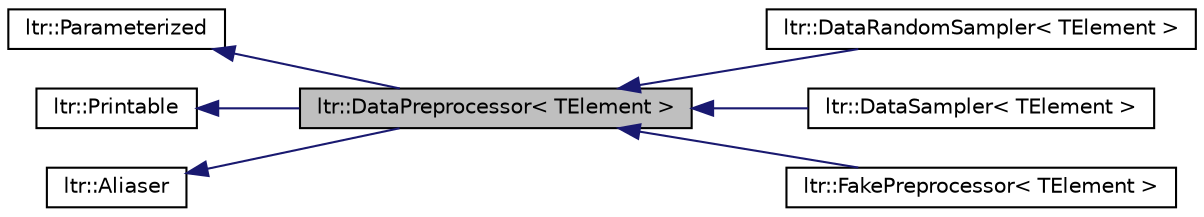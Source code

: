 digraph G
{
  edge [fontname="Helvetica",fontsize="10",labelfontname="Helvetica",labelfontsize="10"];
  node [fontname="Helvetica",fontsize="10",shape=record];
  rankdir="LR";
  Node1 [label="ltr::DataPreprocessor\< TElement \>",height=0.2,width=0.4,color="black", fillcolor="grey75", style="filled" fontcolor="black"];
  Node2 -> Node1 [dir="back",color="midnightblue",fontsize="10",style="solid",fontname="Helvetica"];
  Node2 [label="ltr::Parameterized",height=0.2,width=0.4,color="black", fillcolor="white", style="filled",URL="$classltr_1_1_parameterized.html"];
  Node3 -> Node1 [dir="back",color="midnightblue",fontsize="10",style="solid",fontname="Helvetica"];
  Node3 [label="ltr::Printable",height=0.2,width=0.4,color="black", fillcolor="white", style="filled",URL="$classltr_1_1_printable.html"];
  Node4 -> Node1 [dir="back",color="midnightblue",fontsize="10",style="solid",fontname="Helvetica"];
  Node4 [label="ltr::Aliaser",height=0.2,width=0.4,color="black", fillcolor="white", style="filled",URL="$classltr_1_1_aliaser.html",tooltip="Inherit from this class in order to use alias."];
  Node1 -> Node5 [dir="back",color="midnightblue",fontsize="10",style="solid",fontname="Helvetica"];
  Node5 [label="ltr::DataRandomSampler\< TElement \>",height=0.2,width=0.4,color="black", fillcolor="white", style="filled",URL="$classltr_1_1_data_random_sampler.html",tooltip="Acts as DataSampler with random indices each new applying (duplication may be allowed)."];
  Node1 -> Node6 [dir="back",color="midnightblue",fontsize="10",style="solid",fontname="Helvetica"];
  Node6 [label="ltr::DataSampler\< TElement \>",height=0.2,width=0.4,color="black", fillcolor="white", style="filled",URL="$classltr_1_1_data_sampler.html",tooltip="Samples elements with specififed indices from input DataSet. Duplication of indices leads to duplicat..."];
  Node1 -> Node7 [dir="back",color="midnightblue",fontsize="10",style="solid",fontname="Helvetica"];
  Node7 [label="ltr::FakePreprocessor\< TElement \>",height=0.2,width=0.4,color="black", fillcolor="white", style="filled",URL="$classltr_1_1_fake_preprocessor.html",tooltip="Does nothing with input DataSet."];
}
